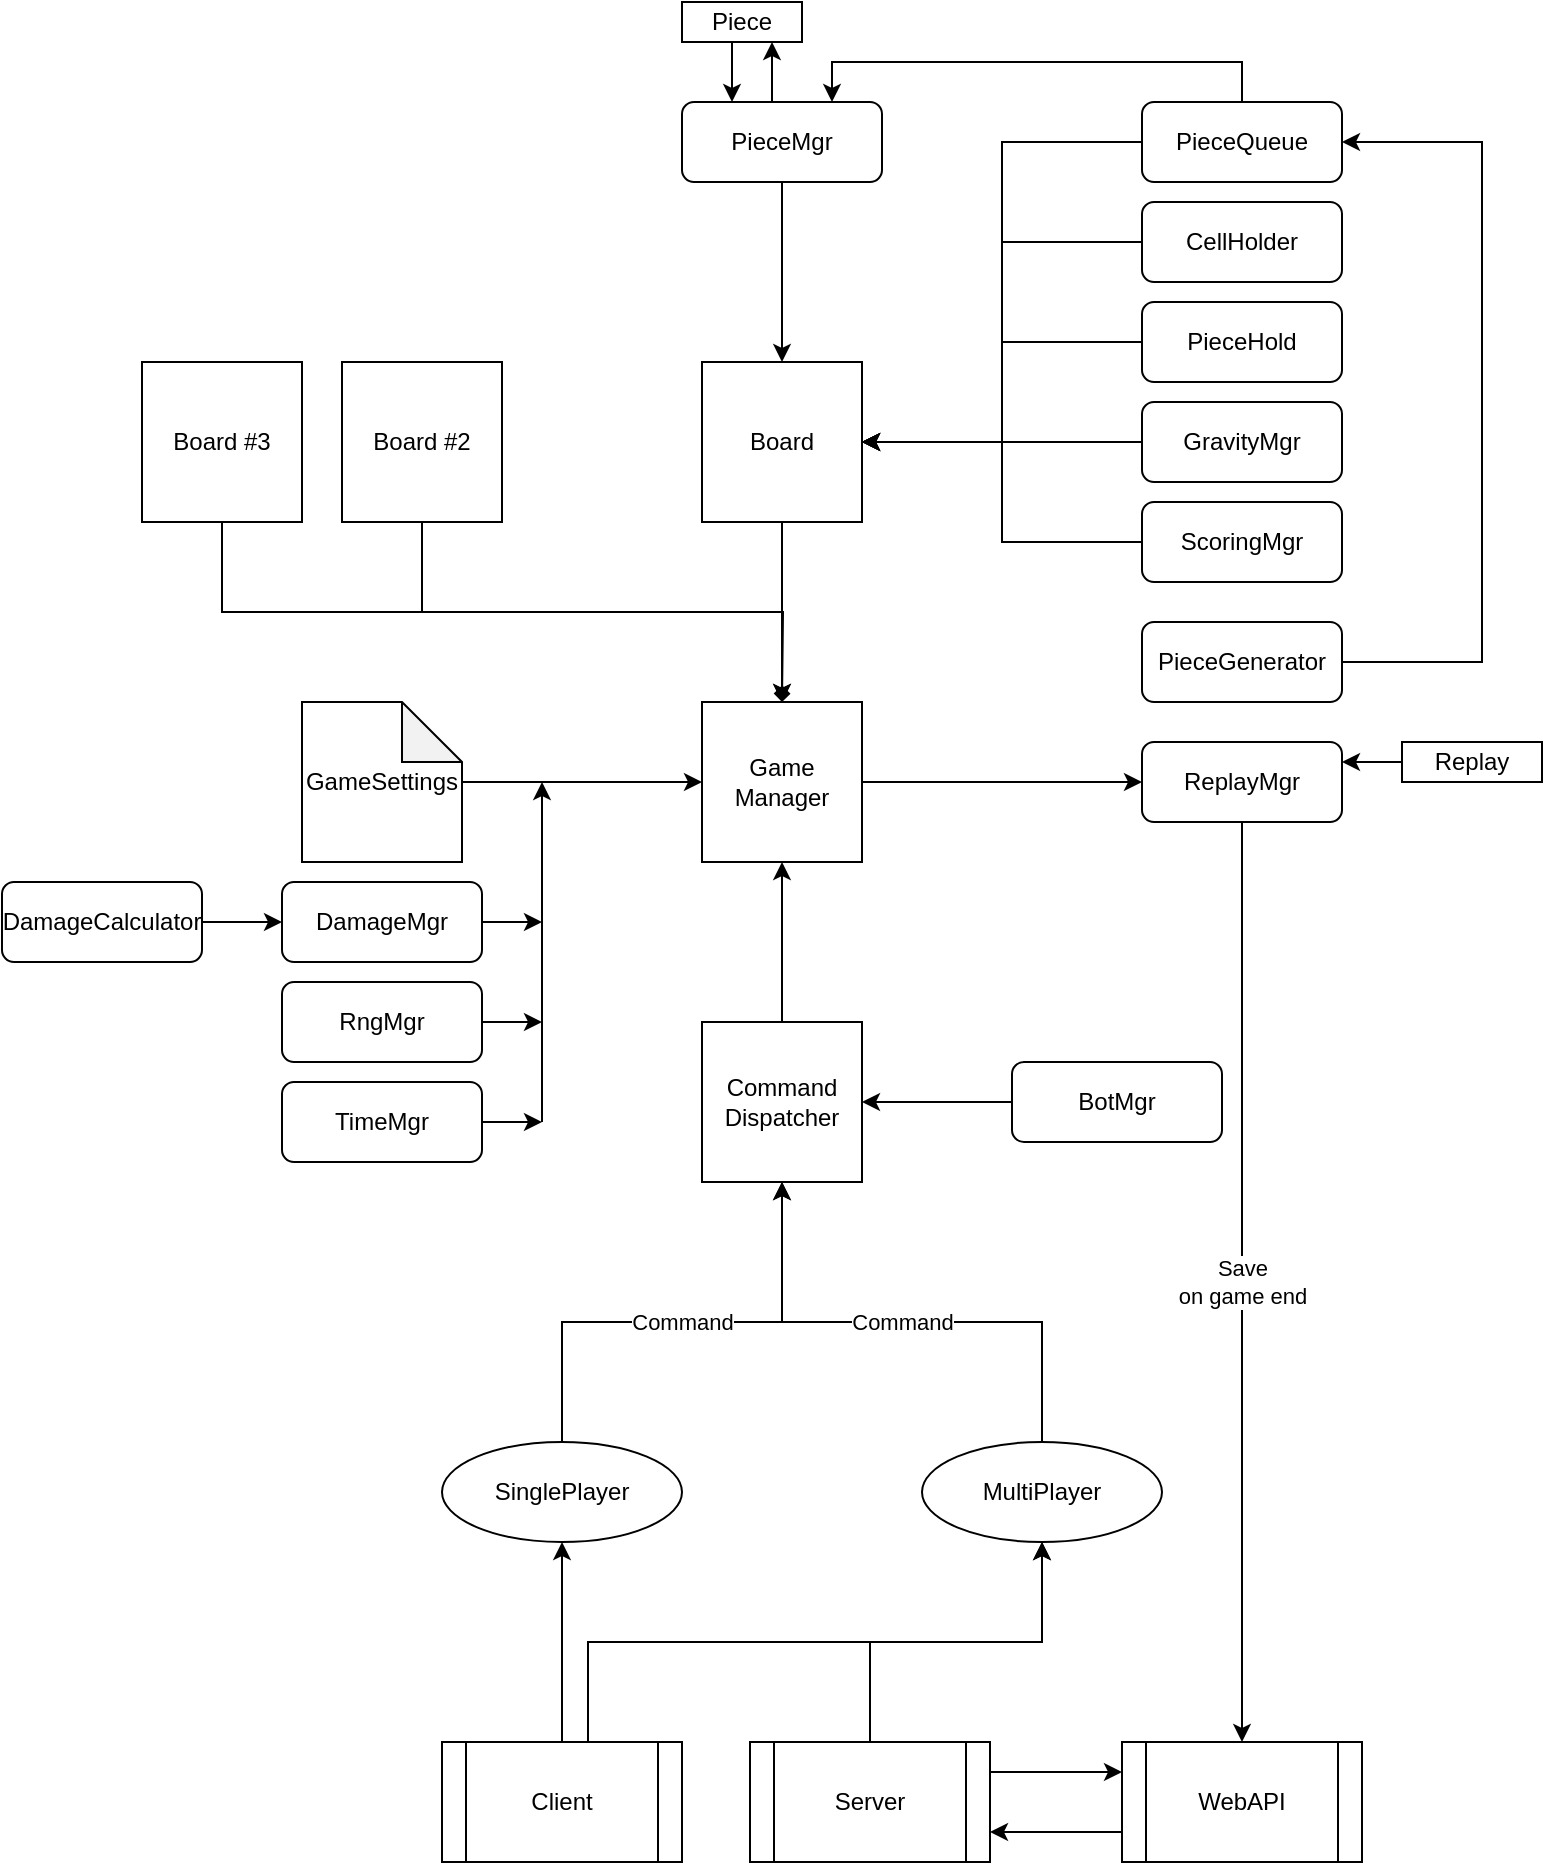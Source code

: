 <mxfile version="22.1.5" type="github">
  <diagram name="Page-1" id="iUBQSQaToKHmCnrlWwti">
    <mxGraphModel dx="1218" dy="792" grid="1" gridSize="10" guides="1" tooltips="1" connect="1" arrows="1" fold="1" page="1" pageScale="1" pageWidth="827" pageHeight="1169" math="0" shadow="0">
      <root>
        <mxCell id="0" />
        <mxCell id="1" parent="0" />
        <mxCell id="8Tk4sjCaQDybmPBZ9Mao-7" style="edgeStyle=orthogonalEdgeStyle;rounded=0;orthogonalLoop=1;jettySize=auto;html=1;exitX=0.5;exitY=1;exitDx=0;exitDy=0;entryX=0.5;entryY=0;entryDx=0;entryDy=0;" edge="1" parent="1" source="gRkhLe_t51xYTLJYoDIM-1" target="8Tk4sjCaQDybmPBZ9Mao-4">
          <mxGeometry relative="1" as="geometry" />
        </mxCell>
        <mxCell id="gRkhLe_t51xYTLJYoDIM-1" value="&lt;div&gt;Board&lt;/div&gt;" style="whiteSpace=wrap;html=1;aspect=fixed;" parent="1" vertex="1">
          <mxGeometry x="360" y="200" width="80" height="80" as="geometry" />
        </mxCell>
        <mxCell id="8Tk4sjCaQDybmPBZ9Mao-13" style="edgeStyle=orthogonalEdgeStyle;rounded=0;orthogonalLoop=1;jettySize=auto;html=1;exitX=0.5;exitY=1;exitDx=0;exitDy=0;entryX=0.25;entryY=0;entryDx=0;entryDy=0;" edge="1" parent="1" source="M21ZovJgzNLoLPmh3TGy-3" target="M21ZovJgzNLoLPmh3TGy-4">
          <mxGeometry relative="1" as="geometry" />
        </mxCell>
        <mxCell id="M21ZovJgzNLoLPmh3TGy-3" value="&lt;div&gt;Piece&lt;/div&gt;" style="rounded=0;whiteSpace=wrap;html=1;" parent="1" vertex="1">
          <mxGeometry x="350" y="20" width="60" height="20" as="geometry" />
        </mxCell>
        <mxCell id="M21ZovJgzNLoLPmh3TGy-6" style="edgeStyle=orthogonalEdgeStyle;rounded=0;orthogonalLoop=1;jettySize=auto;html=1;exitX=0.5;exitY=1;exitDx=0;exitDy=0;entryX=0.5;entryY=0;entryDx=0;entryDy=0;" parent="1" source="M21ZovJgzNLoLPmh3TGy-4" target="gRkhLe_t51xYTLJYoDIM-1" edge="1">
          <mxGeometry relative="1" as="geometry" />
        </mxCell>
        <mxCell id="8Tk4sjCaQDybmPBZ9Mao-14" style="edgeStyle=orthogonalEdgeStyle;rounded=0;orthogonalLoop=1;jettySize=auto;html=1;exitX=0.5;exitY=0;exitDx=0;exitDy=0;entryX=0.75;entryY=1;entryDx=0;entryDy=0;" edge="1" parent="1" source="M21ZovJgzNLoLPmh3TGy-4" target="M21ZovJgzNLoLPmh3TGy-3">
          <mxGeometry relative="1" as="geometry" />
        </mxCell>
        <mxCell id="M21ZovJgzNLoLPmh3TGy-4" value="&lt;div&gt;PieceMgr&lt;/div&gt;" style="rounded=1;whiteSpace=wrap;html=1;" parent="1" vertex="1">
          <mxGeometry x="350" y="70" width="100" height="40" as="geometry" />
        </mxCell>
        <mxCell id="M21ZovJgzNLoLPmh3TGy-8" style="edgeStyle=orthogonalEdgeStyle;rounded=0;orthogonalLoop=1;jettySize=auto;html=1;entryX=1;entryY=0.5;entryDx=0;entryDy=0;" parent="1" source="M21ZovJgzNLoLPmh3TGy-7" target="gRkhLe_t51xYTLJYoDIM-1" edge="1">
          <mxGeometry relative="1" as="geometry" />
        </mxCell>
        <mxCell id="8Tk4sjCaQDybmPBZ9Mao-12" style="edgeStyle=orthogonalEdgeStyle;rounded=0;orthogonalLoop=1;jettySize=auto;html=1;exitX=0.5;exitY=0;exitDx=0;exitDy=0;entryX=0.75;entryY=0;entryDx=0;entryDy=0;" edge="1" parent="1" source="M21ZovJgzNLoLPmh3TGy-7" target="M21ZovJgzNLoLPmh3TGy-4">
          <mxGeometry relative="1" as="geometry" />
        </mxCell>
        <mxCell id="M21ZovJgzNLoLPmh3TGy-7" value="PieceQueue" style="rounded=1;whiteSpace=wrap;html=1;" parent="1" vertex="1">
          <mxGeometry x="580" y="70" width="100" height="40" as="geometry" />
        </mxCell>
        <mxCell id="8Tk4sjCaQDybmPBZ9Mao-16" style="edgeStyle=orthogonalEdgeStyle;rounded=0;orthogonalLoop=1;jettySize=auto;html=1;exitX=1;exitY=0.5;exitDx=0;exitDy=0;entryX=1;entryY=0.5;entryDx=0;entryDy=0;" edge="1" parent="1" source="M21ZovJgzNLoLPmh3TGy-9" target="M21ZovJgzNLoLPmh3TGy-7">
          <mxGeometry relative="1" as="geometry">
            <Array as="points">
              <mxPoint x="750" y="350" />
              <mxPoint x="750" y="90" />
            </Array>
          </mxGeometry>
        </mxCell>
        <mxCell id="M21ZovJgzNLoLPmh3TGy-9" value="&lt;div&gt;PieceGenerator&lt;/div&gt;" style="rounded=1;whiteSpace=wrap;html=1;" parent="1" vertex="1">
          <mxGeometry x="580" y="330" width="100" height="40" as="geometry" />
        </mxCell>
        <mxCell id="M21ZovJgzNLoLPmh3TGy-32" style="edgeStyle=orthogonalEdgeStyle;rounded=0;orthogonalLoop=1;jettySize=auto;html=1;" parent="1" source="M21ZovJgzNLoLPmh3TGy-10" target="gRkhLe_t51xYTLJYoDIM-1" edge="1">
          <mxGeometry relative="1" as="geometry" />
        </mxCell>
        <mxCell id="M21ZovJgzNLoLPmh3TGy-10" value="&lt;div&gt;PieceHold&lt;/div&gt;" style="rounded=1;whiteSpace=wrap;html=1;" parent="1" vertex="1">
          <mxGeometry x="580" y="170" width="100" height="40" as="geometry" />
        </mxCell>
        <mxCell id="8Tk4sjCaQDybmPBZ9Mao-28" style="edgeStyle=orthogonalEdgeStyle;rounded=0;orthogonalLoop=1;jettySize=auto;html=1;exitX=1;exitY=0.5;exitDx=0;exitDy=0;entryX=0;entryY=0.5;entryDx=0;entryDy=0;" edge="1" parent="1" source="M21ZovJgzNLoLPmh3TGy-11" target="M21ZovJgzNLoLPmh3TGy-17">
          <mxGeometry relative="1" as="geometry" />
        </mxCell>
        <mxCell id="M21ZovJgzNLoLPmh3TGy-11" value="&lt;div&gt;DamageCalculator&lt;/div&gt;" style="rounded=1;whiteSpace=wrap;html=1;" parent="1" vertex="1">
          <mxGeometry x="10" y="460" width="100" height="40" as="geometry" />
        </mxCell>
        <mxCell id="M21ZovJgzNLoLPmh3TGy-33" style="edgeStyle=orthogonalEdgeStyle;rounded=0;orthogonalLoop=1;jettySize=auto;html=1;entryX=1;entryY=0.5;entryDx=0;entryDy=0;" parent="1" source="M21ZovJgzNLoLPmh3TGy-13" target="gRkhLe_t51xYTLJYoDIM-1" edge="1">
          <mxGeometry relative="1" as="geometry" />
        </mxCell>
        <mxCell id="M21ZovJgzNLoLPmh3TGy-13" value="&lt;div&gt;GravityMgr&lt;/div&gt;" style="rounded=1;whiteSpace=wrap;html=1;" parent="1" vertex="1">
          <mxGeometry x="580" y="220" width="100" height="40" as="geometry" />
        </mxCell>
        <mxCell id="8Tk4sjCaQDybmPBZ9Mao-27" style="edgeStyle=orthogonalEdgeStyle;rounded=0;orthogonalLoop=1;jettySize=auto;html=1;entryX=0;entryY=0.5;entryDx=0;entryDy=0;" edge="1" parent="1" source="M21ZovJgzNLoLPmh3TGy-14" target="8Tk4sjCaQDybmPBZ9Mao-4">
          <mxGeometry relative="1" as="geometry" />
        </mxCell>
        <mxCell id="M21ZovJgzNLoLPmh3TGy-14" value="&lt;div&gt;GameSettings&lt;/div&gt;" style="shape=note;whiteSpace=wrap;html=1;backgroundOutline=1;darkOpacity=0.05;" parent="1" vertex="1">
          <mxGeometry x="160" y="370" width="80" height="80" as="geometry" />
        </mxCell>
        <mxCell id="M21ZovJgzNLoLPmh3TGy-34" style="edgeStyle=orthogonalEdgeStyle;rounded=0;orthogonalLoop=1;jettySize=auto;html=1;entryX=1;entryY=0.5;entryDx=0;entryDy=0;" parent="1" source="M21ZovJgzNLoLPmh3TGy-15" target="gRkhLe_t51xYTLJYoDIM-1" edge="1">
          <mxGeometry relative="1" as="geometry" />
        </mxCell>
        <mxCell id="M21ZovJgzNLoLPmh3TGy-15" value="&lt;div&gt;ScoringMgr&lt;/div&gt;" style="rounded=1;whiteSpace=wrap;html=1;" parent="1" vertex="1">
          <mxGeometry x="580" y="270" width="100" height="40" as="geometry" />
        </mxCell>
        <mxCell id="8Tk4sjCaQDybmPBZ9Mao-35" style="edgeStyle=orthogonalEdgeStyle;rounded=0;orthogonalLoop=1;jettySize=auto;html=1;" edge="1" parent="1" source="M21ZovJgzNLoLPmh3TGy-17">
          <mxGeometry relative="1" as="geometry">
            <mxPoint x="280" y="480" as="targetPoint" />
          </mxGeometry>
        </mxCell>
        <mxCell id="M21ZovJgzNLoLPmh3TGy-17" value="DamageMgr" style="rounded=1;whiteSpace=wrap;html=1;" parent="1" vertex="1">
          <mxGeometry x="150" y="460" width="100" height="40" as="geometry" />
        </mxCell>
        <mxCell id="8Tk4sjCaQDybmPBZ9Mao-24" style="edgeStyle=orthogonalEdgeStyle;rounded=0;orthogonalLoop=1;jettySize=auto;html=1;entryX=1;entryY=0.25;entryDx=0;entryDy=0;" edge="1" parent="1" source="M21ZovJgzNLoLPmh3TGy-18" target="M21ZovJgzNLoLPmh3TGy-21">
          <mxGeometry relative="1" as="geometry" />
        </mxCell>
        <mxCell id="M21ZovJgzNLoLPmh3TGy-18" value="Replay" style="rounded=0;whiteSpace=wrap;html=1;" parent="1" vertex="1">
          <mxGeometry x="710" y="390" width="70" height="20" as="geometry" />
        </mxCell>
        <mxCell id="8Tk4sjCaQDybmPBZ9Mao-34" style="edgeStyle=orthogonalEdgeStyle;rounded=0;orthogonalLoop=1;jettySize=auto;html=1;" edge="1" parent="1" source="M21ZovJgzNLoLPmh3TGy-19">
          <mxGeometry relative="1" as="geometry">
            <mxPoint x="280" y="530" as="targetPoint" />
          </mxGeometry>
        </mxCell>
        <mxCell id="M21ZovJgzNLoLPmh3TGy-19" value="RngMgr" style="rounded=1;whiteSpace=wrap;html=1;" parent="1" vertex="1">
          <mxGeometry x="150" y="510" width="100" height="40" as="geometry" />
        </mxCell>
        <mxCell id="8Tk4sjCaQDybmPBZ9Mao-33" style="edgeStyle=orthogonalEdgeStyle;rounded=0;orthogonalLoop=1;jettySize=auto;html=1;exitX=1;exitY=0.5;exitDx=0;exitDy=0;" edge="1" parent="1" source="M21ZovJgzNLoLPmh3TGy-20">
          <mxGeometry relative="1" as="geometry">
            <mxPoint x="280" y="580" as="targetPoint" />
          </mxGeometry>
        </mxCell>
        <mxCell id="M21ZovJgzNLoLPmh3TGy-20" value="TimeMgr" style="rounded=1;whiteSpace=wrap;html=1;" parent="1" vertex="1">
          <mxGeometry x="150" y="560" width="100" height="40" as="geometry" />
        </mxCell>
        <mxCell id="8Tk4sjCaQDybmPBZ9Mao-26" value="&lt;div&gt;Save&lt;/div&gt;&lt;div&gt;on game end&lt;br&gt;&lt;/div&gt;" style="edgeStyle=orthogonalEdgeStyle;rounded=0;orthogonalLoop=1;jettySize=auto;html=1;entryX=0.5;entryY=0;entryDx=0;entryDy=0;" edge="1" parent="1" source="M21ZovJgzNLoLPmh3TGy-21" target="M21ZovJgzNLoLPmh3TGy-24">
          <mxGeometry relative="1" as="geometry" />
        </mxCell>
        <mxCell id="M21ZovJgzNLoLPmh3TGy-21" value="ReplayMgr" style="rounded=1;whiteSpace=wrap;html=1;" parent="1" vertex="1">
          <mxGeometry x="580" y="390" width="100" height="40" as="geometry" />
        </mxCell>
        <mxCell id="8Tk4sjCaQDybmPBZ9Mao-19" style="edgeStyle=orthogonalEdgeStyle;rounded=0;orthogonalLoop=1;jettySize=auto;html=1;" edge="1" parent="1" source="M21ZovJgzNLoLPmh3TGy-22" target="M21ZovJgzNLoLPmh3TGy-40">
          <mxGeometry relative="1" as="geometry" />
        </mxCell>
        <mxCell id="8Tk4sjCaQDybmPBZ9Mao-20" style="edgeStyle=orthogonalEdgeStyle;rounded=0;orthogonalLoop=1;jettySize=auto;html=1;exitX=1;exitY=0.25;exitDx=0;exitDy=0;entryX=0;entryY=0.25;entryDx=0;entryDy=0;" edge="1" parent="1" source="M21ZovJgzNLoLPmh3TGy-22" target="M21ZovJgzNLoLPmh3TGy-24">
          <mxGeometry relative="1" as="geometry" />
        </mxCell>
        <mxCell id="M21ZovJgzNLoLPmh3TGy-22" value="Server" style="shape=process;whiteSpace=wrap;html=1;backgroundOutline=1;" parent="1" vertex="1">
          <mxGeometry x="384" y="890" width="120" height="60" as="geometry" />
        </mxCell>
        <mxCell id="8Tk4sjCaQDybmPBZ9Mao-17" style="edgeStyle=orthogonalEdgeStyle;rounded=0;orthogonalLoop=1;jettySize=auto;html=1;entryX=0.5;entryY=1;entryDx=0;entryDy=0;" edge="1" parent="1" source="M21ZovJgzNLoLPmh3TGy-23" target="M21ZovJgzNLoLPmh3TGy-39">
          <mxGeometry relative="1" as="geometry" />
        </mxCell>
        <mxCell id="8Tk4sjCaQDybmPBZ9Mao-18" style="edgeStyle=orthogonalEdgeStyle;rounded=0;orthogonalLoop=1;jettySize=auto;html=1;entryX=0.5;entryY=1;entryDx=0;entryDy=0;" edge="1" parent="1" target="M21ZovJgzNLoLPmh3TGy-40">
          <mxGeometry relative="1" as="geometry">
            <mxPoint x="303" y="890" as="sourcePoint" />
            <mxPoint x="457" y="790" as="targetPoint" />
            <Array as="points">
              <mxPoint x="303" y="840" />
              <mxPoint x="530" y="840" />
            </Array>
          </mxGeometry>
        </mxCell>
        <mxCell id="M21ZovJgzNLoLPmh3TGy-23" value="Client" style="shape=process;whiteSpace=wrap;html=1;backgroundOutline=1;" parent="1" vertex="1">
          <mxGeometry x="230" y="890" width="120" height="60" as="geometry" />
        </mxCell>
        <mxCell id="8Tk4sjCaQDybmPBZ9Mao-21" style="edgeStyle=orthogonalEdgeStyle;rounded=0;orthogonalLoop=1;jettySize=auto;html=1;exitX=0;exitY=0.75;exitDx=0;exitDy=0;entryX=1;entryY=0.75;entryDx=0;entryDy=0;" edge="1" parent="1" source="M21ZovJgzNLoLPmh3TGy-24" target="M21ZovJgzNLoLPmh3TGy-22">
          <mxGeometry relative="1" as="geometry" />
        </mxCell>
        <mxCell id="M21ZovJgzNLoLPmh3TGy-24" value="WebAPI" style="shape=process;whiteSpace=wrap;html=1;backgroundOutline=1;" parent="1" vertex="1">
          <mxGeometry x="570" y="890" width="120" height="60" as="geometry" />
        </mxCell>
        <mxCell id="8Tk4sjCaQDybmPBZ9Mao-36" style="edgeStyle=orthogonalEdgeStyle;rounded=0;orthogonalLoop=1;jettySize=auto;html=1;entryX=0.5;entryY=1;entryDx=0;entryDy=0;" edge="1" parent="1" source="M21ZovJgzNLoLPmh3TGy-28" target="8Tk4sjCaQDybmPBZ9Mao-4">
          <mxGeometry relative="1" as="geometry" />
        </mxCell>
        <mxCell id="M21ZovJgzNLoLPmh3TGy-28" value="&lt;div&gt;Command&lt;/div&gt;&lt;div&gt;Dispatcher&lt;br&gt;&lt;/div&gt;" style="whiteSpace=wrap;html=1;aspect=fixed;" parent="1" vertex="1">
          <mxGeometry x="360" y="530" width="80" height="80" as="geometry" />
        </mxCell>
        <mxCell id="M21ZovJgzNLoLPmh3TGy-31" style="edgeStyle=orthogonalEdgeStyle;rounded=0;orthogonalLoop=1;jettySize=auto;html=1;entryX=1;entryY=0.5;entryDx=0;entryDy=0;" parent="1" source="M21ZovJgzNLoLPmh3TGy-29" target="gRkhLe_t51xYTLJYoDIM-1" edge="1">
          <mxGeometry relative="1" as="geometry" />
        </mxCell>
        <mxCell id="M21ZovJgzNLoLPmh3TGy-29" value="CellHolder" style="rounded=1;whiteSpace=wrap;html=1;" parent="1" vertex="1">
          <mxGeometry x="580" y="120" width="100" height="40" as="geometry" />
        </mxCell>
        <mxCell id="8Tk4sjCaQDybmPBZ9Mao-38" value="Command" style="edgeStyle=orthogonalEdgeStyle;rounded=0;orthogonalLoop=1;jettySize=auto;html=1;entryX=0.5;entryY=1;entryDx=0;entryDy=0;" edge="1" parent="1" source="M21ZovJgzNLoLPmh3TGy-39" target="M21ZovJgzNLoLPmh3TGy-28">
          <mxGeometry relative="1" as="geometry">
            <mxPoint x="340" y="600" as="targetPoint" />
            <Array as="points">
              <mxPoint x="290" y="680" />
              <mxPoint x="400" y="680" />
            </Array>
          </mxGeometry>
        </mxCell>
        <mxCell id="M21ZovJgzNLoLPmh3TGy-39" value="SinglePlayer" style="ellipse;whiteSpace=wrap;html=1;" parent="1" vertex="1">
          <mxGeometry x="230" y="740" width="120" height="50" as="geometry" />
        </mxCell>
        <mxCell id="8Tk4sjCaQDybmPBZ9Mao-39" value="Command" style="edgeStyle=orthogonalEdgeStyle;rounded=0;orthogonalLoop=1;jettySize=auto;html=1;entryX=0.5;entryY=1;entryDx=0;entryDy=0;" edge="1" parent="1" source="M21ZovJgzNLoLPmh3TGy-40" target="M21ZovJgzNLoLPmh3TGy-28">
          <mxGeometry relative="1" as="geometry">
            <Array as="points">
              <mxPoint x="530" y="680" />
              <mxPoint x="400" y="680" />
            </Array>
          </mxGeometry>
        </mxCell>
        <mxCell id="M21ZovJgzNLoLPmh3TGy-40" value="MultiPlayer" style="ellipse;whiteSpace=wrap;html=1;" parent="1" vertex="1">
          <mxGeometry x="470" y="740" width="120" height="50" as="geometry" />
        </mxCell>
        <mxCell id="8Tk4sjCaQDybmPBZ9Mao-22" style="edgeStyle=orthogonalEdgeStyle;rounded=0;orthogonalLoop=1;jettySize=auto;html=1;entryX=1;entryY=0.5;entryDx=0;entryDy=0;" edge="1" parent="1" source="M21ZovJgzNLoLPmh3TGy-41" target="M21ZovJgzNLoLPmh3TGy-28">
          <mxGeometry relative="1" as="geometry" />
        </mxCell>
        <mxCell id="M21ZovJgzNLoLPmh3TGy-41" value="BotMgr" style="rounded=1;whiteSpace=wrap;html=1;" parent="1" vertex="1">
          <mxGeometry x="515" y="550" width="105" height="40" as="geometry" />
        </mxCell>
        <mxCell id="8Tk4sjCaQDybmPBZ9Mao-25" style="edgeStyle=orthogonalEdgeStyle;rounded=0;orthogonalLoop=1;jettySize=auto;html=1;entryX=0;entryY=0.5;entryDx=0;entryDy=0;" edge="1" parent="1" source="8Tk4sjCaQDybmPBZ9Mao-4" target="M21ZovJgzNLoLPmh3TGy-21">
          <mxGeometry relative="1" as="geometry" />
        </mxCell>
        <mxCell id="8Tk4sjCaQDybmPBZ9Mao-4" value="&lt;div&gt;Game&lt;/div&gt;&lt;div&gt;Manager&lt;br&gt;&lt;/div&gt;" style="whiteSpace=wrap;html=1;aspect=fixed;" vertex="1" parent="1">
          <mxGeometry x="360" y="370" width="80" height="80" as="geometry" />
        </mxCell>
        <mxCell id="8Tk4sjCaQDybmPBZ9Mao-8" style="edgeStyle=orthogonalEdgeStyle;rounded=0;orthogonalLoop=1;jettySize=auto;html=1;exitX=0.5;exitY=1;exitDx=0;exitDy=0;entryX=0.5;entryY=0;entryDx=0;entryDy=0;" edge="1" parent="1" source="8Tk4sjCaQDybmPBZ9Mao-5" target="8Tk4sjCaQDybmPBZ9Mao-4">
          <mxGeometry relative="1" as="geometry" />
        </mxCell>
        <mxCell id="8Tk4sjCaQDybmPBZ9Mao-5" value="&lt;div&gt;Board #2&lt;/div&gt;" style="whiteSpace=wrap;html=1;aspect=fixed;" vertex="1" parent="1">
          <mxGeometry x="180" y="200" width="80" height="80" as="geometry" />
        </mxCell>
        <mxCell id="8Tk4sjCaQDybmPBZ9Mao-9" style="edgeStyle=orthogonalEdgeStyle;rounded=0;orthogonalLoop=1;jettySize=auto;html=1;exitX=0.5;exitY=1;exitDx=0;exitDy=0;endArrow=diamond;endFill=1;strokeColor=default;" edge="1" parent="1" source="8Tk4sjCaQDybmPBZ9Mao-6">
          <mxGeometry relative="1" as="geometry">
            <mxPoint x="400" y="370" as="targetPoint" />
          </mxGeometry>
        </mxCell>
        <mxCell id="8Tk4sjCaQDybmPBZ9Mao-6" value="Board #3" style="whiteSpace=wrap;html=1;aspect=fixed;" vertex="1" parent="1">
          <mxGeometry x="80" y="200" width="80" height="80" as="geometry" />
        </mxCell>
        <mxCell id="8Tk4sjCaQDybmPBZ9Mao-32" value="" style="endArrow=classic;html=1;rounded=0;" edge="1" parent="1">
          <mxGeometry width="50" height="50" relative="1" as="geometry">
            <mxPoint x="280" y="580" as="sourcePoint" />
            <mxPoint x="280" y="410" as="targetPoint" />
          </mxGeometry>
        </mxCell>
      </root>
    </mxGraphModel>
  </diagram>
</mxfile>
